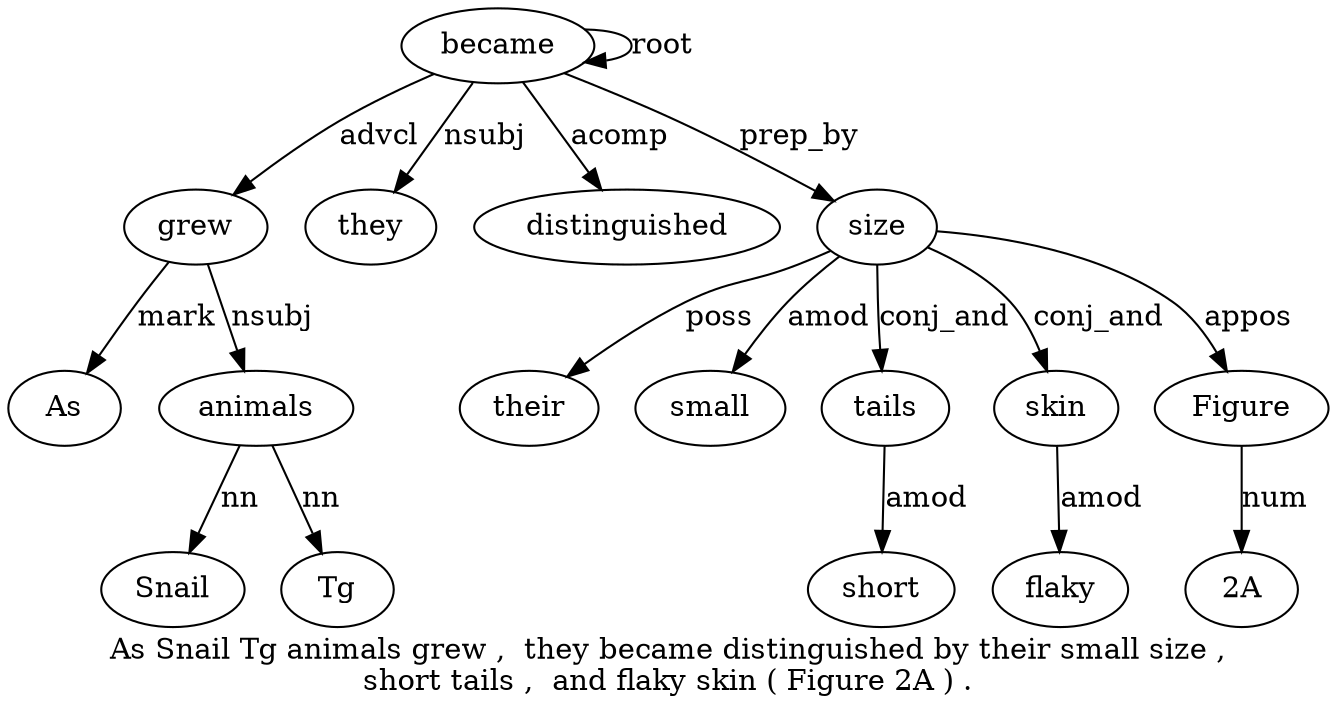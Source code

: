 digraph "As Snail Tg animals grew ,  they became distinguished by their small size ,  short tails ,  and flaky skin ( Figure 2A ) ." {
label="As Snail Tg animals grew ,  they became distinguished by their small size ,
short tails ,  and flaky skin ( Figure 2A ) .";
grew5 [style=filled, fillcolor=white, label=grew];
As1 [style=filled, fillcolor=white, label=As];
grew5 -> As1  [label=mark];
animals4 [style=filled, fillcolor=white, label=animals];
Snail2 [style=filled, fillcolor=white, label=Snail];
animals4 -> Snail2  [label=nn];
Tg3 [style=filled, fillcolor=white, label=Tg];
animals4 -> Tg3  [label=nn];
grew5 -> animals4  [label=nsubj];
became8 [style=filled, fillcolor=white, label=became];
became8 -> grew5  [label=advcl];
they7 [style=filled, fillcolor=white, label=they];
became8 -> they7  [label=nsubj];
became8 -> became8  [label=root];
distinguished9 [style=filled, fillcolor=white, label=distinguished];
became8 -> distinguished9  [label=acomp];
size13 [style=filled, fillcolor=white, label=size];
their11 [style=filled, fillcolor=white, label=their];
size13 -> their11  [label=poss];
small12 [style=filled, fillcolor=white, label=small];
size13 -> small12  [label=amod];
became8 -> size13  [label=prep_by];
tails16 [style=filled, fillcolor=white, label=tails];
short15 [style=filled, fillcolor=white, label=short];
tails16 -> short15  [label=amod];
size13 -> tails16  [label=conj_and];
skin20 [style=filled, fillcolor=white, label=skin];
flaky19 [style=filled, fillcolor=white, label=flaky];
skin20 -> flaky19  [label=amod];
size13 -> skin20  [label=conj_and];
Figure22 [style=filled, fillcolor=white, label=Figure];
size13 -> Figure22  [label=appos];
"2A23" [style=filled, fillcolor=white, label="2A"];
Figure22 -> "2A23"  [label=num];
}
